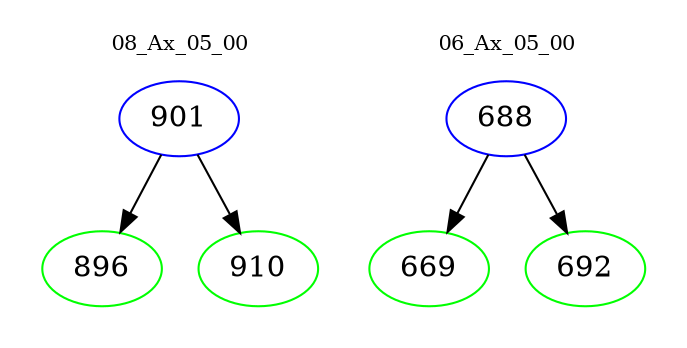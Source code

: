 digraph{
subgraph cluster_0 {
color = white
label = "08_Ax_05_00";
fontsize=10;
T0_901 [label="901", color="blue"]
T0_901 -> T0_896 [color="black"]
T0_896 [label="896", color="green"]
T0_901 -> T0_910 [color="black"]
T0_910 [label="910", color="green"]
}
subgraph cluster_1 {
color = white
label = "06_Ax_05_00";
fontsize=10;
T1_688 [label="688", color="blue"]
T1_688 -> T1_669 [color="black"]
T1_669 [label="669", color="green"]
T1_688 -> T1_692 [color="black"]
T1_692 [label="692", color="green"]
}
}
